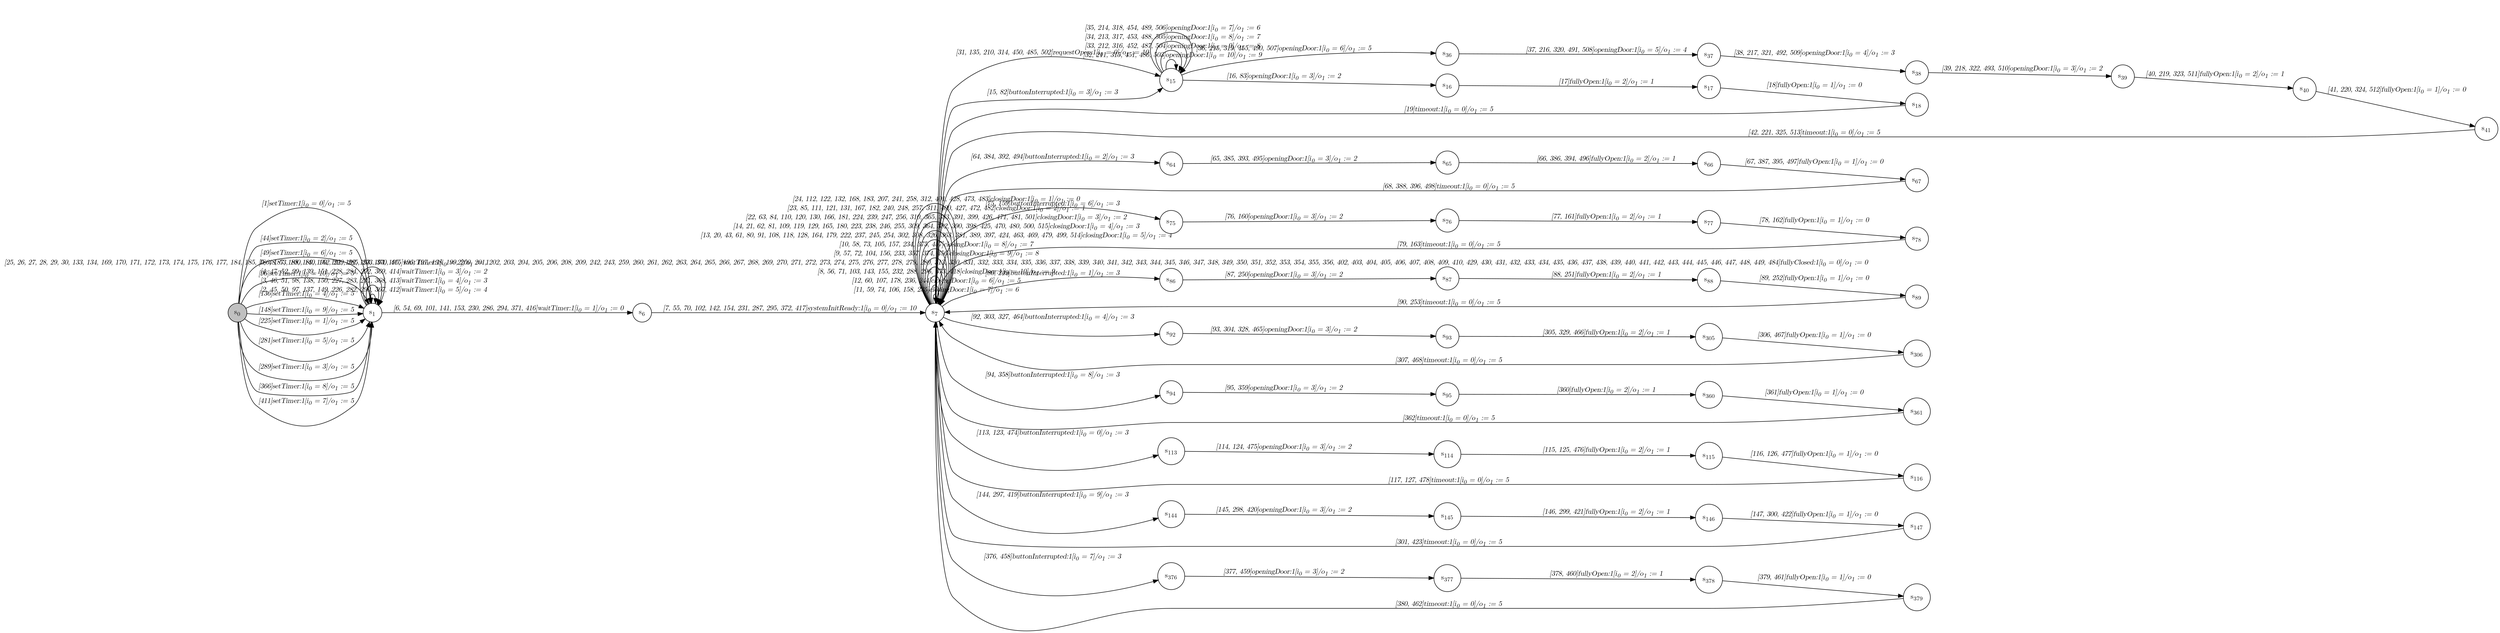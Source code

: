 digraph EFSM{
  graph [rankdir="LR", fontname="Latin Modern Math"];
  node [color="black", fillcolor="white", shape="circle", style="filled", fontname="Latin Modern Math"];
  edge [fontname="Latin Modern Math"];

  s0[fillcolor="gray", label=<s<sub>0</sub>>];
  s1[label=<s<sub>1</sub>>];
  s6[label=<s<sub>6</sub>>];
  s7[label=<s<sub>7</sub>>];
  s15[label=<s<sub>15</sub>>];
  s16[label=<s<sub>16</sub>>];
  s17[label=<s<sub>17</sub>>];
  s18[label=<s<sub>18</sub>>];
  s36[label=<s<sub>36</sub>>];
  s37[label=<s<sub>37</sub>>];
  s38[label=<s<sub>38</sub>>];
  s39[label=<s<sub>39</sub>>];
  s40[label=<s<sub>40</sub>>];
  s41[label=<s<sub>41</sub>>];
  s64[label=<s<sub>64</sub>>];
  s65[label=<s<sub>65</sub>>];
  s66[label=<s<sub>66</sub>>];
  s67[label=<s<sub>67</sub>>];
  s75[label=<s<sub>75</sub>>];
  s76[label=<s<sub>76</sub>>];
  s77[label=<s<sub>77</sub>>];
  s78[label=<s<sub>78</sub>>];
  s86[label=<s<sub>86</sub>>];
  s87[label=<s<sub>87</sub>>];
  s88[label=<s<sub>88</sub>>];
  s89[label=<s<sub>89</sub>>];
  s92[label=<s<sub>92</sub>>];
  s93[label=<s<sub>93</sub>>];
  s94[label=<s<sub>94</sub>>];
  s95[label=<s<sub>95</sub>>];
  s113[label=<s<sub>113</sub>>];
  s114[label=<s<sub>114</sub>>];
  s115[label=<s<sub>115</sub>>];
  s116[label=<s<sub>116</sub>>];
  s144[label=<s<sub>144</sub>>];
  s145[label=<s<sub>145</sub>>];
  s146[label=<s<sub>146</sub>>];
  s147[label=<s<sub>147</sub>>];
  s305[label=<s<sub>305</sub>>];
  s306[label=<s<sub>306</sub>>];
  s360[label=<s<sub>360</sub>>];
  s361[label=<s<sub>361</sub>>];
  s376[label=<s<sub>376</sub>>];
  s377[label=<s<sub>377</sub>>];
  s378[label=<s<sub>378</sub>>];
  s379[label=<s<sub>379</sub>>];

  s0->s1[label=<<i> [1]setTimer:1&#91;i<sub>0</sub> = 0&#93;/o<sub>1</sub> := 5</i>>];
  s7->s15[label=<<i> [15, 82]buttonInterrupted:1&#91;i<sub>0</sub> = 3&#93;/o<sub>1</sub> := 3</i>>];
  s15->s16[label=<<i> [16, 83]openingDoor:1&#91;i<sub>0</sub> = 3&#93;/o<sub>1</sub> := 2</i>>];
  s16->s17[label=<<i> [17]fullyOpen:1&#91;i<sub>0</sub> = 2&#93;/o<sub>1</sub> := 1</i>>];
  s17->s18[label=<<i> [18]fullyOpen:1&#91;i<sub>0</sub> = 1&#93;/o<sub>1</sub> := 0</i>>];
  s18->s7[label=<<i> [19]timeout:1&#91;i<sub>0</sub> = 0&#93;/o<sub>1</sub> := 5</i>>];
  s0->s1[label=<<i> [44]setTimer:1&#91;i<sub>0</sub> = 2&#93;/o<sub>1</sub> := 5</i>>];
  s0->s1[label=<<i> [49]setTimer:1&#91;i<sub>0</sub> = 6&#93;/o<sub>1</sub> := 5</i>>];
  s7->s75[label=<<i> [75, 159]buttonInterrupted:1&#91;i<sub>0</sub> = 6&#93;/o<sub>1</sub> := 3</i>>];
  s75->s76[label=<<i> [76, 160]openingDoor:1&#91;i<sub>0</sub> = 3&#93;/o<sub>1</sub> := 2</i>>];
  s76->s77[label=<<i> [77, 161]fullyOpen:1&#91;i<sub>0</sub> = 2&#93;/o<sub>1</sub> := 1</i>>];
  s77->s78[label=<<i> [78, 162]fullyOpen:1&#91;i<sub>0</sub> = 1&#93;/o<sub>1</sub> := 0</i>>];
  s78->s7[label=<<i> [79, 163]timeout:1&#91;i<sub>0</sub> = 0&#93;/o<sub>1</sub> := 5</i>>];
  s7->s86[label=<<i> [86, 249]buttonInterrupted:1&#91;i<sub>0</sub> = 1&#93;/o<sub>1</sub> := 3</i>>];
  s86->s87[label=<<i> [87, 250]openingDoor:1&#91;i<sub>0</sub> = 3&#93;/o<sub>1</sub> := 2</i>>];
  s87->s88[label=<<i> [88, 251]fullyOpen:1&#91;i<sub>0</sub> = 2&#93;/o<sub>1</sub> := 1</i>>];
  s88->s89[label=<<i> [89, 252]fullyOpen:1&#91;i<sub>0</sub> = 1&#93;/o<sub>1</sub> := 0</i>>];
  s89->s7[label=<<i> [90, 253]timeout:1&#91;i<sub>0</sub> = 0&#93;/o<sub>1</sub> := 5</i>>];
  s7->s94[label=<<i> [94, 358]buttonInterrupted:1&#91;i<sub>0</sub> = 8&#93;/o<sub>1</sub> := 3</i>>];
  s94->s95[label=<<i> [95, 359]openingDoor:1&#91;i<sub>0</sub> = 3&#93;/o<sub>1</sub> := 2</i>>];
  s0->s1[label=<<i> [96]setTimer:1&#91;i<sub>0</sub> = 10&#93;/o<sub>1</sub> := 5</i>>];
  s7->s113[label=<<i> [113, 123, 474]buttonInterrupted:1&#91;i<sub>0</sub> = 0&#93;/o<sub>1</sub> := 3</i>>];
  s113->s114[label=<<i> [114, 124, 475]openingDoor:1&#91;i<sub>0</sub> = 3&#93;/o<sub>1</sub> := 2</i>>];
  s114->s115[label=<<i> [115, 125, 476]fullyOpen:1&#91;i<sub>0</sub> = 2&#93;/o<sub>1</sub> := 1</i>>];
  s115->s116[label=<<i> [116, 126, 477]fullyOpen:1&#91;i<sub>0</sub> = 1&#93;/o<sub>1</sub> := 0</i>>];
  s116->s7[label=<<i> [117, 127, 478]timeout:1&#91;i<sub>0</sub> = 0&#93;/o<sub>1</sub> := 5</i>>];
  s0->s1[label=<<i> [136]setTimer:1&#91;i<sub>0</sub> = 4&#93;/o<sub>1</sub> := 5</i>>];
  s0->s1[label=<<i> [148]setTimer:1&#91;i<sub>0</sub> = 9&#93;/o<sub>1</sub> := 5</i>>];
  s7->s7[label=<<i> [11, 59, 74, 106, 158, 235]closingDoor:1&#91;i<sub>0</sub> = 7&#93;/o<sub>1</sub> := 6</i>>];
  s0->s1[label=<<i> [225]setTimer:1&#91;i<sub>0</sub> = 1&#93;/o<sub>1</sub> := 5</i>>];
  s7->s7[label=<<i> [12, 60, 107, 178, 236, 244]closingDoor:1&#91;i<sub>0</sub> = 6&#93;/o<sub>1</sub> := 5</i>>];
  s0->s1[label=<<i> [281]setTimer:1&#91;i<sub>0</sub> = 5&#93;/o<sub>1</sub> := 5</i>>];
  s0->s1[label=<<i> [289]setTimer:1&#91;i<sub>0</sub> = 3&#93;/o<sub>1</sub> := 5</i>>];
  s7->s144[label=<<i> [144, 297, 419]buttonInterrupted:1&#91;i<sub>0</sub> = 9&#93;/o<sub>1</sub> := 3</i>>];
  s144->s145[label=<<i> [145, 298, 420]openingDoor:1&#91;i<sub>0</sub> = 3&#93;/o<sub>1</sub> := 2</i>>];
  s145->s146[label=<<i> [146, 299, 421]fullyOpen:1&#91;i<sub>0</sub> = 2&#93;/o<sub>1</sub> := 1</i>>];
  s146->s147[label=<<i> [147, 300, 422]fullyOpen:1&#91;i<sub>0</sub> = 1&#93;/o<sub>1</sub> := 0</i>>];
  s147->s7[label=<<i> [301, 423]timeout:1&#91;i<sub>0</sub> = 0&#93;/o<sub>1</sub> := 5</i>>];
  s305->s306[label=<<i> [306, 467]fullyOpen:1&#91;i<sub>0</sub> = 1&#93;/o<sub>1</sub> := 0</i>>];
  s306->s7[label=<<i> [307, 468]timeout:1&#91;i<sub>0</sub> = 0&#93;/o<sub>1</sub> := 5</i>>];
  s7->s15[label=<<i> [31, 135, 210, 314, 450, 485, 502]requestOpen:1&#91;i<sub>0</sub> = 0&#93;/o<sub>1</sub> := 10</i>>];
  s15->s15[label=<<i> [32, 211, 315, 451, 486, 503]openingDoor:1&#91;i<sub>0</sub> = 10&#93;/o<sub>1</sub> := 9</i>>];
  s15->s15[label=<<i> [33, 212, 316, 452, 487, 504]openingDoor:1&#91;i<sub>0</sub> = 9&#93;/o<sub>1</sub> := 8</i>>];
  s15->s15[label=<<i> [34, 213, 317, 453, 488, 505]openingDoor:1&#91;i<sub>0</sub> = 8&#93;/o<sub>1</sub> := 7</i>>];
  s15->s15[label=<<i> [35, 214, 318, 454, 489, 506]openingDoor:1&#91;i<sub>0</sub> = 7&#93;/o<sub>1</sub> := 6</i>>];
  s15->s36[label=<<i> [36, 215, 319, 455, 490, 507]openingDoor:1&#91;i<sub>0</sub> = 6&#93;/o<sub>1</sub> := 5</i>>];
  s36->s37[label=<<i> [37, 216, 320, 491, 508]openingDoor:1&#91;i<sub>0</sub> = 5&#93;/o<sub>1</sub> := 4</i>>];
  s37->s38[label=<<i> [38, 217, 321, 492, 509]openingDoor:1&#91;i<sub>0</sub> = 4&#93;/o<sub>1</sub> := 3</i>>];
  s38->s39[label=<<i> [39, 218, 322, 493, 510]openingDoor:1&#91;i<sub>0</sub> = 3&#93;/o<sub>1</sub> := 2</i>>];
  s7->s92[label=<<i> [92, 303, 327, 464]buttonInterrupted:1&#91;i<sub>0</sub> = 4&#93;/o<sub>1</sub> := 3</i>>];
  s92->s93[label=<<i> [93, 304, 328, 465]openingDoor:1&#91;i<sub>0</sub> = 3&#93;/o<sub>1</sub> := 2</i>>];
  s93->s305[label=<<i> [305, 329, 466]fullyOpen:1&#91;i<sub>0</sub> = 2&#93;/o<sub>1</sub> := 1</i>>];
  s95->s360[label=<<i> [360]fullyOpen:1&#91;i<sub>0</sub> = 2&#93;/o<sub>1</sub> := 1</i>>];
  s360->s361[label=<<i> [361]fullyOpen:1&#91;i<sub>0</sub> = 1&#93;/o<sub>1</sub> := 0</i>>];
  s361->s7[label=<<i> [362]timeout:1&#91;i<sub>0</sub> = 0&#93;/o<sub>1</sub> := 5</i>>];
  s0->s1[label=<<i> [366]setTimer:1&#91;i<sub>0</sub> = 8&#93;/o<sub>1</sub> := 5</i>>];
  s1->s1[label=<<i> [2, 45, 50, 97, 137, 149, 226, 282, 290, 367, 412]waitTimer:1&#91;i<sub>0</sub> = 5&#93;/o<sub>1</sub> := 4</i>>];
  s1->s1[label=<<i> [3, 46, 51, 98, 138, 150, 227, 283, 291, 368, 413]waitTimer:1&#91;i<sub>0</sub> = 4&#93;/o<sub>1</sub> := 3</i>>];
  s1->s1[label=<<i> [4, 47, 52, 99, 139, 151, 228, 284, 292, 369, 414]waitTimer:1&#91;i<sub>0</sub> = 3&#93;/o<sub>1</sub> := 2</i>>];
  s1->s1[label=<<i> [5, 48, 53, 100, 140, 152, 229, 285, 293, 370, 415]waitTimer:1&#91;i<sub>0</sub> = 2&#93;/o<sub>1</sub> := 1</i>>];
  s1->s6[label=<<i> [6, 54, 69, 101, 141, 153, 230, 286, 294, 371, 416]waitTimer:1&#91;i<sub>0</sub> = 1&#93;/o<sub>1</sub> := 0</i>>];
  s6->s7[label=<<i> [7, 55, 70, 102, 142, 154, 231, 287, 295, 372, 417]systemInitReady:1&#91;i<sub>0</sub> = 0&#93;/o<sub>1</sub> := 10</i>>];
  s7->s7[label=<<i> [8, 56, 71, 103, 143, 155, 232, 288, 296, 373, 418]closingDoor:1&#91;i<sub>0</sub> = 10&#93;/o<sub>1</sub> := 9</i>>];
  s7->s376[label=<<i> [376, 458]buttonInterrupted:1&#91;i<sub>0</sub> = 7&#93;/o<sub>1</sub> := 3</i>>];
  s376->s377[label=<<i> [377, 459]openingDoor:1&#91;i<sub>0</sub> = 3&#93;/o<sub>1</sub> := 2</i>>];
  s377->s378[label=<<i> [378, 460]fullyOpen:1&#91;i<sub>0</sub> = 2&#93;/o<sub>1</sub> := 1</i>>];
  s378->s379[label=<<i> [379, 461]fullyOpen:1&#91;i<sub>0</sub> = 1&#93;/o<sub>1</sub> := 0</i>>];
  s379->s7[label=<<i> [380, 462]timeout:1&#91;i<sub>0</sub> = 0&#93;/o<sub>1</sub> := 5</i>>];
  s7->s64[label=<<i> [64, 384, 392, 494]buttonInterrupted:1&#91;i<sub>0</sub> = 2&#93;/o<sub>1</sub> := 3</i>>];
  s64->s65[label=<<i> [65, 385, 393, 495]openingDoor:1&#91;i<sub>0</sub> = 3&#93;/o<sub>1</sub> := 2</i>>];
  s65->s66[label=<<i> [66, 386, 394, 496]fullyOpen:1&#91;i<sub>0</sub> = 2&#93;/o<sub>1</sub> := 1</i>>];
  s66->s67[label=<<i> [67, 387, 395, 497]fullyOpen:1&#91;i<sub>0</sub> = 1&#93;/o<sub>1</sub> := 0</i>>];
  s67->s7[label=<<i> [68, 388, 396, 498]timeout:1&#91;i<sub>0</sub> = 0&#93;/o<sub>1</sub> := 5</i>>];
  s7->s7[label=<<i> [25, 26, 27, 28, 29, 30, 133, 134, 169, 170, 171, 172, 173, 174, 175, 176, 177, 184, 185, 186, 187, 188, 189, 190, 191, 192, 193, 194, 195, 196, 197, 198, 199, 200, 201, 202, 203, 204, 205, 206, 208, 209, 242, 243, 259, 260, 261, 262, 263, 264, 265, 266, 267, 268, 269, 270, 271, 272, 273, 274, 275, 276, 277, 278, 279, 280, 313, 330, 331, 332, 333, 334, 335, 336, 337, 338, 339, 340, 341, 342, 343, 344, 345, 346, 347, 348, 349, 350, 351, 352, 353, 354, 355, 356, 402, 403, 404, 405, 406, 407, 408, 409, 410, 429, 430, 431, 432, 433, 434, 435, 436, 437, 438, 439, 440, 441, 442, 443, 444, 445, 446, 447, 448, 449, 484]fullyClosed:1&#91;i<sub>0</sub> = 0&#93;/o<sub>1</sub> := 0</i>>];
  s0->s1[label=<<i> [411]setTimer:1&#91;i<sub>0</sub> = 7&#93;/o<sub>1</sub> := 5</i>>];
  s7->s7[label=<<i> [9, 57, 72, 104, 156, 233, 357, 374, 456]closingDoor:1&#91;i<sub>0</sub> = 9&#93;/o<sub>1</sub> := 8</i>>];
  s7->s7[label=<<i> [10, 58, 73, 105, 157, 234, 375, 457]closingDoor:1&#91;i<sub>0</sub> = 8&#93;/o<sub>1</sub> := 7</i>>];
  s7->s7[label=<<i> [13, 20, 43, 61, 80, 91, 108, 118, 128, 164, 179, 222, 237, 245, 254, 302, 308, 326, 363, 381, 389, 397, 424, 463, 469, 479, 499, 514]closingDoor:1&#91;i<sub>0</sub> = 5&#93;/o<sub>1</sub> := 4</i>>];
  s7->s7[label=<<i> [14, 21, 62, 81, 109, 119, 129, 165, 180, 223, 238, 246, 255, 309, 364, 382, 390, 398, 425, 470, 480, 500, 515]closingDoor:1&#91;i<sub>0</sub> = 4&#93;/o<sub>1</sub> := 3</i>>];
  s7->s7[label=<<i> [22, 63, 84, 110, 120, 130, 166, 181, 224, 239, 247, 256, 310, 365, 383, 391, 399, 426, 471, 481, 501]closingDoor:1&#91;i<sub>0</sub> = 3&#93;/o<sub>1</sub> := 2</i>>];
  s7->s7[label=<<i> [23, 85, 111, 121, 131, 167, 182, 240, 248, 257, 311, 400, 427, 472, 482]closingDoor:1&#91;i<sub>0</sub> = 2&#93;/o<sub>1</sub> := 1</i>>];
  s7->s7[label=<<i> [24, 112, 122, 132, 168, 183, 207, 241, 258, 312, 401, 428, 473, 483]closingDoor:1&#91;i<sub>0</sub> = 1&#93;/o<sub>1</sub> := 0</i>>];
  s39->s40[label=<<i> [40, 219, 323, 511]fullyOpen:1&#91;i<sub>0</sub> = 2&#93;/o<sub>1</sub> := 1</i>>];
  s40->s41[label=<<i> [41, 220, 324, 512]fullyOpen:1&#91;i<sub>0</sub> = 1&#93;/o<sub>1</sub> := 0</i>>];
  s41->s7[label=<<i> [42, 221, 325, 513]timeout:1&#91;i<sub>0</sub> = 0&#93;/o<sub>1</sub> := 5</i>>];
}
